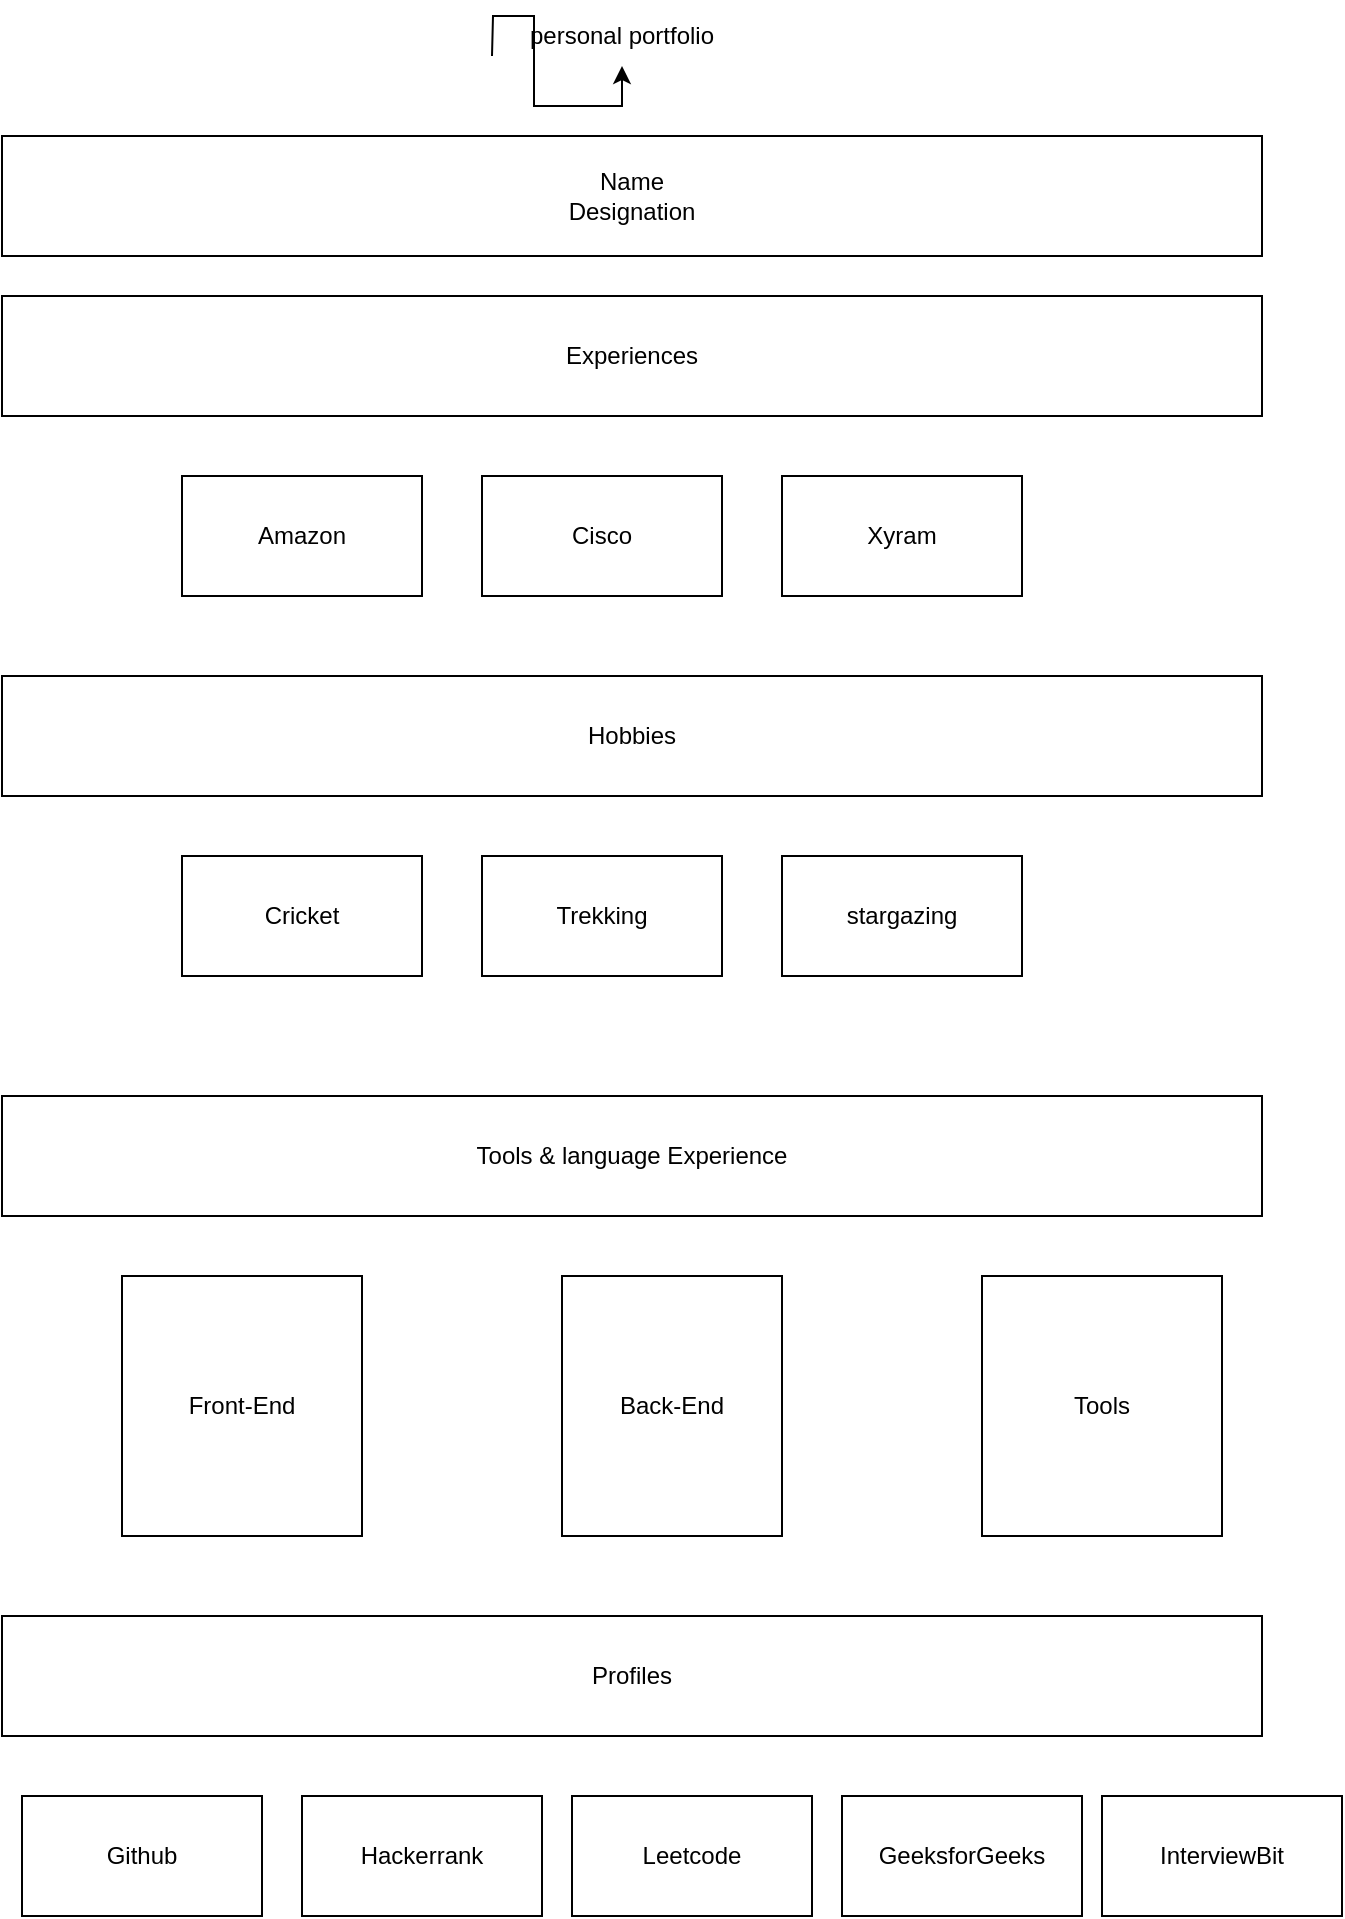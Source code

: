 <mxfile version="20.5.3" type="github">
  <diagram id="qfaCqi-v7_LqpRkw3eeV" name="Page-1">
    <mxGraphModel dx="782" dy="428" grid="1" gridSize="10" guides="1" tooltips="1" connect="1" arrows="1" fold="1" page="1" pageScale="1" pageWidth="850" pageHeight="1100" math="0" shadow="0">
      <root>
        <mxCell id="0" />
        <mxCell id="1" parent="0" />
        <mxCell id="4LaW5wUUnL0rY_HdfW9R-24" style="edgeStyle=orthogonalEdgeStyle;rounded=0;orthogonalLoop=1;jettySize=auto;html=1;exitX=0.5;exitY=0;exitDx=0;exitDy=0;" edge="1" parent="1" target="4LaW5wUUnL0rY_HdfW9R-23">
          <mxGeometry relative="1" as="geometry">
            <mxPoint x="325" y="30" as="sourcePoint" />
          </mxGeometry>
        </mxCell>
        <mxCell id="4LaW5wUUnL0rY_HdfW9R-2" value="Name&lt;br&gt;Designation" style="rounded=0;whiteSpace=wrap;html=1;" vertex="1" parent="1">
          <mxGeometry x="80" y="70" width="630" height="60" as="geometry" />
        </mxCell>
        <mxCell id="4LaW5wUUnL0rY_HdfW9R-3" value="Experiences" style="rounded=0;whiteSpace=wrap;html=1;" vertex="1" parent="1">
          <mxGeometry x="80" y="150" width="630" height="60" as="geometry" />
        </mxCell>
        <mxCell id="4LaW5wUUnL0rY_HdfW9R-4" value="Amazon" style="rounded=0;whiteSpace=wrap;html=1;" vertex="1" parent="1">
          <mxGeometry x="170" y="240" width="120" height="60" as="geometry" />
        </mxCell>
        <mxCell id="4LaW5wUUnL0rY_HdfW9R-5" value="Cisco" style="rounded=0;whiteSpace=wrap;html=1;" vertex="1" parent="1">
          <mxGeometry x="320" y="240" width="120" height="60" as="geometry" />
        </mxCell>
        <mxCell id="4LaW5wUUnL0rY_HdfW9R-6" value="Xyram" style="rounded=0;whiteSpace=wrap;html=1;" vertex="1" parent="1">
          <mxGeometry x="470" y="240" width="120" height="60" as="geometry" />
        </mxCell>
        <mxCell id="4LaW5wUUnL0rY_HdfW9R-7" value="Hobbies" style="rounded=0;whiteSpace=wrap;html=1;" vertex="1" parent="1">
          <mxGeometry x="80" y="340" width="630" height="60" as="geometry" />
        </mxCell>
        <mxCell id="4LaW5wUUnL0rY_HdfW9R-8" value="Cricket" style="rounded=0;whiteSpace=wrap;html=1;" vertex="1" parent="1">
          <mxGeometry x="170" y="430" width="120" height="60" as="geometry" />
        </mxCell>
        <mxCell id="4LaW5wUUnL0rY_HdfW9R-9" value="Trekking" style="rounded=0;whiteSpace=wrap;html=1;" vertex="1" parent="1">
          <mxGeometry x="320" y="430" width="120" height="60" as="geometry" />
        </mxCell>
        <mxCell id="4LaW5wUUnL0rY_HdfW9R-10" value="stargazing" style="rounded=0;whiteSpace=wrap;html=1;" vertex="1" parent="1">
          <mxGeometry x="470" y="430" width="120" height="60" as="geometry" />
        </mxCell>
        <mxCell id="4LaW5wUUnL0rY_HdfW9R-11" value="Tools &amp;amp; language Experience" style="rounded=0;whiteSpace=wrap;html=1;" vertex="1" parent="1">
          <mxGeometry x="80" y="550" width="630" height="60" as="geometry" />
        </mxCell>
        <mxCell id="4LaW5wUUnL0rY_HdfW9R-12" value="Front-End" style="rounded=0;whiteSpace=wrap;html=1;" vertex="1" parent="1">
          <mxGeometry x="140" y="640" width="120" height="130" as="geometry" />
        </mxCell>
        <mxCell id="4LaW5wUUnL0rY_HdfW9R-13" value="Back-End" style="rounded=0;whiteSpace=wrap;html=1;" vertex="1" parent="1">
          <mxGeometry x="360" y="640" width="110" height="130" as="geometry" />
        </mxCell>
        <mxCell id="4LaW5wUUnL0rY_HdfW9R-14" value="Tools" style="rounded=0;whiteSpace=wrap;html=1;" vertex="1" parent="1">
          <mxGeometry x="570" y="640" width="120" height="130" as="geometry" />
        </mxCell>
        <mxCell id="4LaW5wUUnL0rY_HdfW9R-15" value="Profiles" style="rounded=0;whiteSpace=wrap;html=1;" vertex="1" parent="1">
          <mxGeometry x="80" y="810" width="630" height="60" as="geometry" />
        </mxCell>
        <mxCell id="4LaW5wUUnL0rY_HdfW9R-16" value="Github" style="rounded=0;whiteSpace=wrap;html=1;" vertex="1" parent="1">
          <mxGeometry x="90" y="900" width="120" height="60" as="geometry" />
        </mxCell>
        <mxCell id="4LaW5wUUnL0rY_HdfW9R-17" value="Hackerrank" style="rounded=0;whiteSpace=wrap;html=1;" vertex="1" parent="1">
          <mxGeometry x="230" y="900" width="120" height="60" as="geometry" />
        </mxCell>
        <mxCell id="4LaW5wUUnL0rY_HdfW9R-18" value="Leetcode" style="rounded=0;whiteSpace=wrap;html=1;" vertex="1" parent="1">
          <mxGeometry x="365" y="900" width="120" height="60" as="geometry" />
        </mxCell>
        <mxCell id="4LaW5wUUnL0rY_HdfW9R-19" value="GeeksforGeeks" style="rounded=0;whiteSpace=wrap;html=1;" vertex="1" parent="1">
          <mxGeometry x="500" y="900" width="120" height="60" as="geometry" />
        </mxCell>
        <mxCell id="4LaW5wUUnL0rY_HdfW9R-20" value="InterviewBit" style="rounded=0;whiteSpace=wrap;html=1;" vertex="1" parent="1">
          <mxGeometry x="630" y="900" width="120" height="60" as="geometry" />
        </mxCell>
        <mxCell id="4LaW5wUUnL0rY_HdfW9R-23" value="personal portfolio" style="text;html=1;strokeColor=none;fillColor=none;align=center;verticalAlign=middle;whiteSpace=wrap;rounded=0;" vertex="1" parent="1">
          <mxGeometry x="195" y="5" width="390" height="30" as="geometry" />
        </mxCell>
      </root>
    </mxGraphModel>
  </diagram>
</mxfile>
